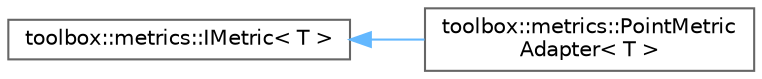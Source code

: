 digraph "Graphical Class Hierarchy"
{
 // LATEX_PDF_SIZE
  bgcolor="transparent";
  edge [fontname=Helvetica,fontsize=10,labelfontname=Helvetica,labelfontsize=10];
  node [fontname=Helvetica,fontsize=10,shape=box,height=0.2,width=0.4];
  rankdir="LR";
  Node0 [id="Node000000",label="toolbox::metrics::IMetric\< T \>",height=0.2,width=0.4,color="grey40", fillcolor="white", style="filled",URL="$classtoolbox_1_1metrics_1_1_i_metric.html",tooltip=" "];
  Node0 -> Node1 [id="edge101_Node000000_Node000001",dir="back",color="steelblue1",style="solid",tooltip=" "];
  Node1 [id="Node000001",label="toolbox::metrics::PointMetric\lAdapter\< T \>",height=0.2,width=0.4,color="grey40", fillcolor="white", style="filled",URL="$classtoolbox_1_1metrics_1_1_point_metric_adapter.html",tooltip=" "];
}
